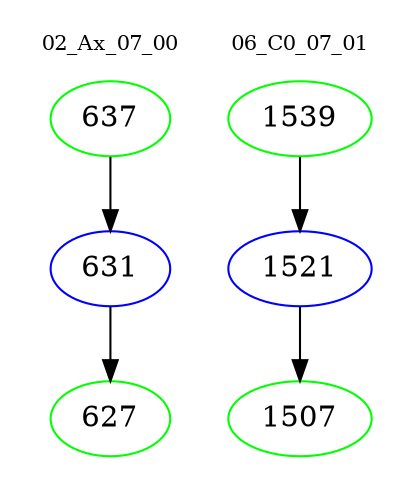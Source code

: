 digraph{
subgraph cluster_0 {
color = white
label = "02_Ax_07_00";
fontsize=10;
T0_637 [label="637", color="green"]
T0_637 -> T0_631 [color="black"]
T0_631 [label="631", color="blue"]
T0_631 -> T0_627 [color="black"]
T0_627 [label="627", color="green"]
}
subgraph cluster_1 {
color = white
label = "06_C0_07_01";
fontsize=10;
T1_1539 [label="1539", color="green"]
T1_1539 -> T1_1521 [color="black"]
T1_1521 [label="1521", color="blue"]
T1_1521 -> T1_1507 [color="black"]
T1_1507 [label="1507", color="green"]
}
}
